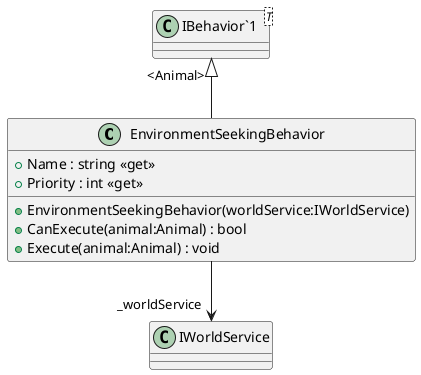 @startuml
class EnvironmentSeekingBehavior {
    + EnvironmentSeekingBehavior(worldService:IWorldService)
    + Name : string <<get>>
    + Priority : int <<get>>
    + CanExecute(animal:Animal) : bool
    + Execute(animal:Animal) : void
}
class "IBehavior`1"<T> {
}
"IBehavior`1" "<Animal>" <|-- EnvironmentSeekingBehavior
EnvironmentSeekingBehavior --> "_worldService" IWorldService
@enduml
